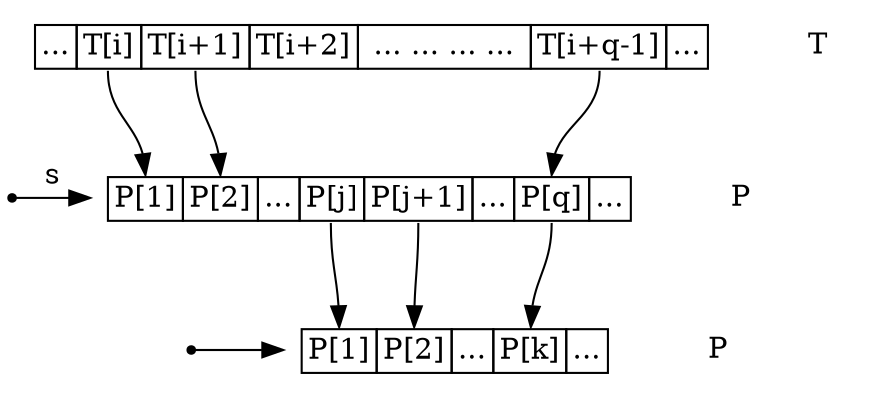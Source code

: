 digraph G{
	margin="0"
	node[shape=box]
    hdp[shape=point];
    w[shape=plaintext, label=<<table BORDER="0" CELLBORDER="1" CELLSPACING="0">
      <tr><td port="h">...</td><td port="1">T[i]</td><td port="2">T[i+1]</td>
      <td>T[i+2]</td><td> ... ... ... ... </td>
      <td port="q">T[i+q-1]</td><td>...</td>
      </tr></table>>];
      //[label="<h> ...| <1> T[i]| <2> T[i+1]| T[i+2] | ... ... ... ... | <q> T[i+q-1]|..."];
    T[shape=plaintext];
    p[shape=plaintext, label=<<table BORDER="0" CELLBORDER="1" CELLSPACING="0">
      <tr><td port="1">P[1]</td><td port="2">P[2]</td><td>...</td>
      <td port="k">P[j]</td><td port="k1">P[j+1]</td>
      <td>...</td><td port="q">P[q]</td><td>...</td>
      </tr></table>>];
      //[label="<1> P[1]| <2> P[2]|...|<k> P[j]| <k1> P[j+1]|...| <q> P[q]|..."];
    P[shape=plaintext];
    hdpk[shape=point];
    pk[shape=plaintext, label=<<table BORDER="0" CELLBORDER="1" CELLSPACING="0">
      <tr><td port="1">P[1]</td><td port="2">P[2]</td><td>...</td>
      <td port="k">P[k]</td><td>...</td>
      </tr></table>>];
      //[label="<1> P[1]| <2> P[2]|...| <k> P[k]|..."];
    Pk[label="P", shape=plaintext];
    w:h->hdp[style=invis];
    w:1->p:1;
    w:2->p:2;
    w:q->p:q;
    p:1->hdpk[style=invis];
    p:k->pk:1;
    p:k1->pk:2;
    p:q->pk:k;
    {rank=same w T}
    {rank=same hdp p P}
    {rank=same hdpk pk Pk}
    hdp->p[label="s"];
    hdpk->pk;
}
